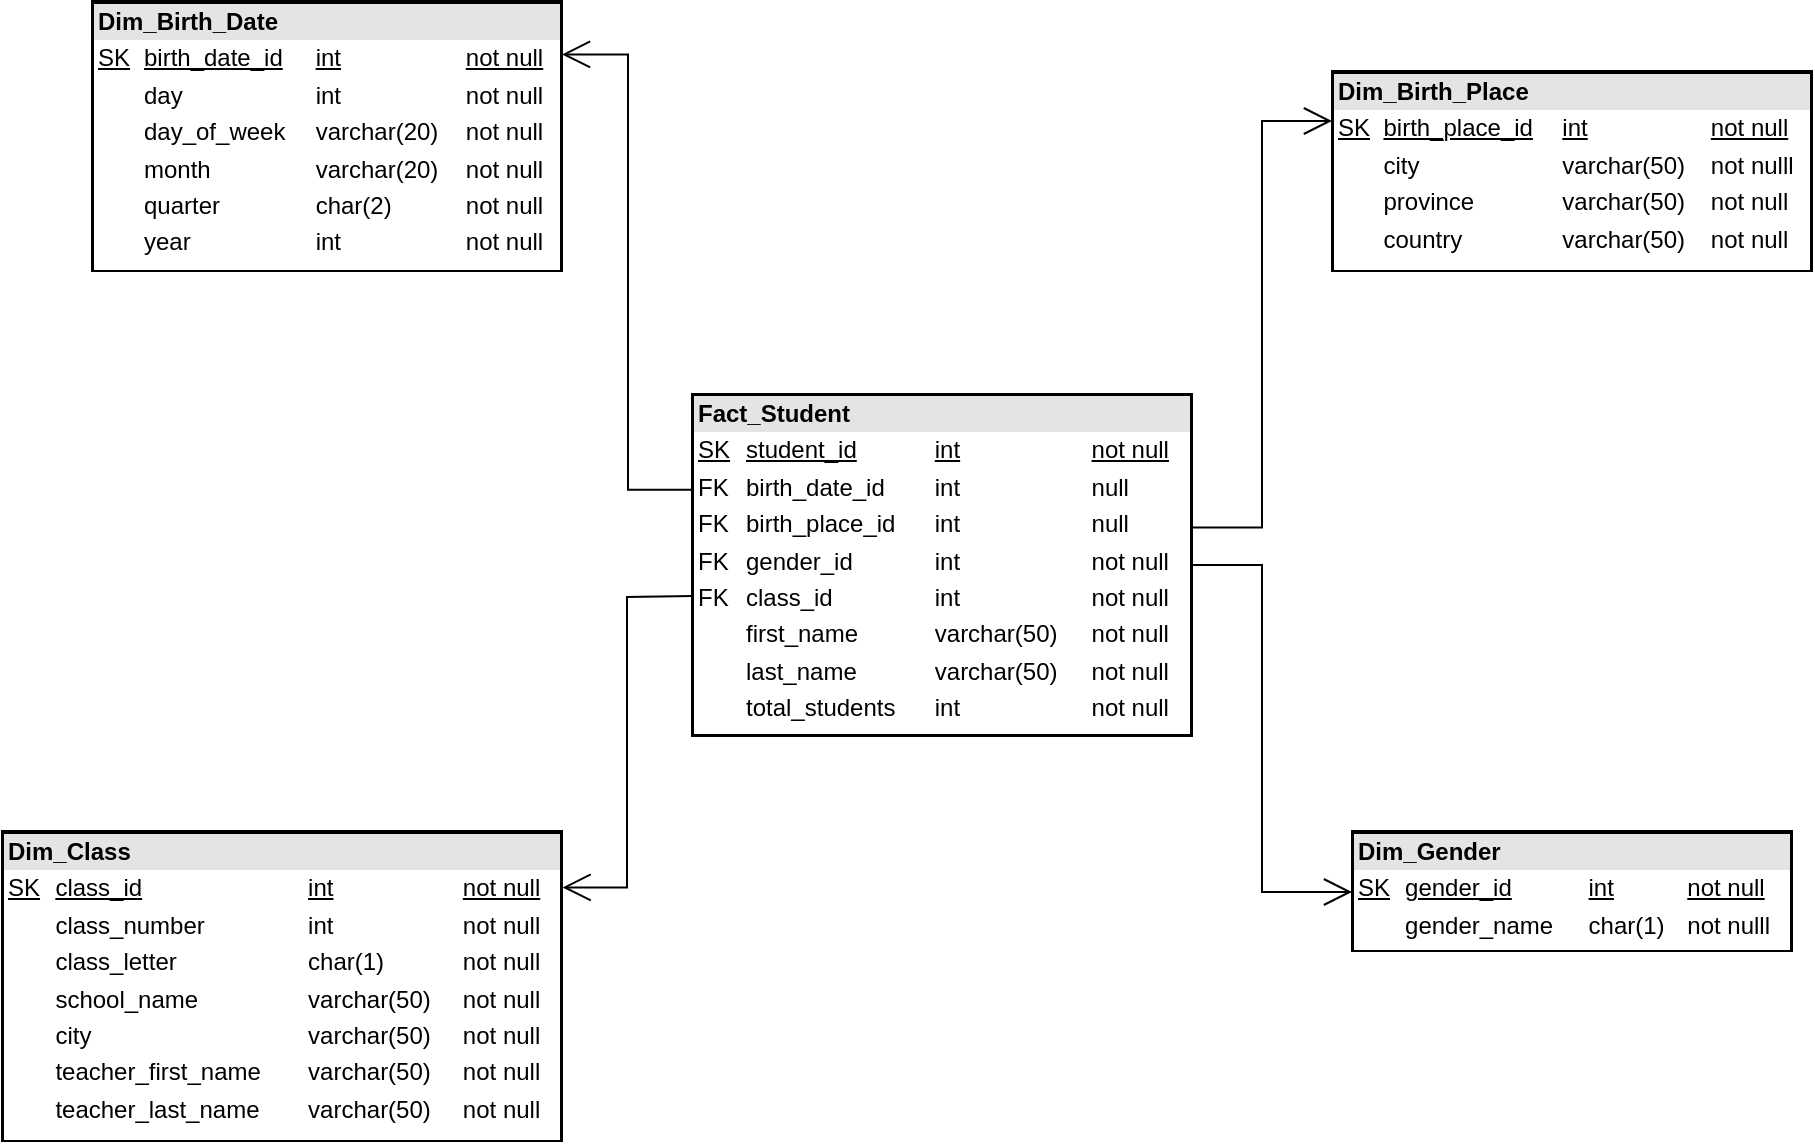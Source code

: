 <mxfile version="20.5.1" type="device"><diagram id="AXRmiALY-gt5mDKcBv-0" name="Page-1"><mxGraphModel dx="1582" dy="900" grid="1" gridSize="10" guides="1" tooltips="1" connect="1" arrows="1" fold="1" page="1" pageScale="1" pageWidth="1654" pageHeight="1169" math="0" shadow="0"><root><mxCell id="0"/><mxCell id="1" parent="0"/><mxCell id="ki9BYNhn9SuxBnhGX2t7-8" value="&lt;div style=&quot;box-sizing:border-box;width:100%;background:#e4e4e4;padding:2px;&quot;&gt;&lt;b&gt;Fact_Student&lt;/b&gt;&lt;br&gt;&lt;/div&gt;&lt;table style=&quot;width:100%;font-size:1em;&quot; cellspacing=&quot;0&quot; cellpadding=&quot;2&quot;&gt;&lt;tbody&gt;&lt;tr&gt;&lt;td&gt;&lt;u&gt;SK&lt;/u&gt;&lt;/td&gt;&lt;td&gt;&lt;u&gt;student_id&lt;/u&gt;&lt;/td&gt;&lt;td&gt;&lt;u&gt;int&lt;br&gt;&lt;/u&gt;&lt;/td&gt;&lt;td&gt;&lt;u&gt;not null&lt;/u&gt;&lt;br&gt;&lt;/td&gt;&lt;/tr&gt;&lt;tr&gt;&lt;td&gt;FK&lt;br&gt;&lt;/td&gt;&lt;td&gt;birth_date_id&lt;br&gt;&lt;/td&gt;&lt;td&gt;int&lt;br&gt;&lt;/td&gt;&lt;td&gt;null&lt;br&gt;&lt;/td&gt;&lt;/tr&gt;&lt;tr&gt;&lt;td&gt;FK&lt;br&gt;&lt;/td&gt;&lt;td&gt;birth_place_id&lt;br&gt;&lt;/td&gt;&lt;td&gt;int&lt;br&gt;&lt;/td&gt;&lt;td&gt;null&lt;br&gt;&lt;/td&gt;&lt;/tr&gt;&lt;tr&gt;&lt;td&gt;FK&lt;br&gt;&lt;/td&gt;&lt;td&gt;gender_id&lt;br&gt;&lt;/td&gt;&lt;td&gt;int&lt;br&gt;&lt;/td&gt;&lt;td&gt;not null&lt;br&gt;&lt;/td&gt;&lt;/tr&gt;&lt;tr&gt;&lt;td&gt;FK&lt;br&gt;&lt;/td&gt;&lt;td&gt;class_id&lt;br&gt;&lt;/td&gt;&lt;td&gt;int&lt;br&gt;&lt;/td&gt;&lt;td&gt;not null&lt;br&gt;&lt;/td&gt;&lt;/tr&gt;&lt;tr&gt;&lt;td&gt;&lt;br&gt;&lt;/td&gt;&lt;td&gt;first_name&lt;br&gt;&lt;/td&gt;&lt;td&gt;varchar(50)&lt;br&gt;&lt;/td&gt;&lt;td&gt;not null&lt;br&gt;&lt;/td&gt;&lt;/tr&gt;&lt;tr&gt;&lt;td&gt;&lt;br&gt;&lt;/td&gt;&lt;td&gt;last_name&lt;br&gt;&lt;/td&gt;&lt;td&gt;varchar(50)&lt;br&gt;&lt;/td&gt;&lt;td&gt;not null&lt;br&gt;&lt;/td&gt;&lt;/tr&gt;&lt;tr&gt;&lt;td&gt;&lt;br&gt;&lt;/td&gt;&lt;td&gt;total_students&lt;br&gt;&lt;/td&gt;&lt;td&gt;int&lt;br&gt;&lt;/td&gt;&lt;td&gt;not null&lt;br&gt;&lt;/td&gt;&lt;/tr&gt;&lt;/tbody&gt;&lt;/table&gt;" style="verticalAlign=top;align=left;overflow=fill;html=1;labelBorderColor=default;" parent="1" vertex="1"><mxGeometry x="670" y="449" width="250" height="171" as="geometry"/></mxCell><mxCell id="ki9BYNhn9SuxBnhGX2t7-9" value="&lt;div style=&quot;box-sizing:border-box;width:100%;background:#e4e4e4;padding:2px;&quot;&gt;&lt;b&gt;Dim_Birth_Date&lt;/b&gt;&lt;br&gt;&lt;/div&gt;&lt;table style=&quot;width:100%;font-size:1em;&quot; cellspacing=&quot;0&quot; cellpadding=&quot;2&quot;&gt;&lt;tbody&gt;&lt;tr&gt;&lt;td&gt;&lt;u&gt;SK&lt;/u&gt;&lt;/td&gt;&lt;td&gt;&lt;u&gt;birth_date_id&lt;/u&gt;&lt;/td&gt;&lt;td&gt;&lt;u&gt;int&lt;br&gt;&lt;/u&gt;&lt;/td&gt;&lt;td&gt;&lt;u&gt;not null&lt;br&gt;&lt;/u&gt;&lt;/td&gt;&lt;/tr&gt;&lt;tr&gt;&lt;td&gt;&lt;br&gt;&lt;/td&gt;&lt;td&gt;day&lt;br&gt;&lt;/td&gt;&lt;td&gt;int&lt;br&gt;&lt;/td&gt;&lt;td&gt;not null&lt;br&gt;&lt;/td&gt;&lt;/tr&gt;&lt;tr&gt;&lt;td&gt;&lt;br&gt;&lt;/td&gt;&lt;td&gt;day_of_week&lt;br&gt;&lt;/td&gt;&lt;td&gt;varchar(20)&lt;br&gt;&lt;/td&gt;&lt;td&gt;not null&lt;br&gt;&lt;/td&gt;&lt;/tr&gt;&lt;tr&gt;&lt;td&gt;&lt;br&gt;&lt;/td&gt;&lt;td&gt;month&lt;br&gt;&lt;/td&gt;&lt;td&gt;varchar(20)&lt;br&gt;&lt;/td&gt;&lt;td&gt;not null&lt;br&gt;&lt;/td&gt;&lt;/tr&gt;&lt;tr&gt;&lt;td&gt;&lt;br&gt;&lt;/td&gt;&lt;td&gt;quarter&lt;br&gt;&lt;/td&gt;&lt;td&gt;char(2)&lt;br&gt;&lt;/td&gt;&lt;td&gt;not null&lt;br&gt;&lt;/td&gt;&lt;/tr&gt;&lt;tr&gt;&lt;td&gt;&lt;br&gt;&lt;/td&gt;&lt;td&gt;year&lt;br&gt;&lt;/td&gt;&lt;td&gt;int&lt;br&gt;&lt;/td&gt;&lt;td&gt;not null&lt;br&gt;&lt;/td&gt;&lt;/tr&gt;&lt;/tbody&gt;&lt;/table&gt;" style="verticalAlign=top;align=left;overflow=fill;html=1;labelBorderColor=default;" parent="1" vertex="1"><mxGeometry x="370" y="252.5" width="235" height="135" as="geometry"/></mxCell><mxCell id="ki9BYNhn9SuxBnhGX2t7-15" value="&lt;div style=&quot;box-sizing:border-box;width:100%;background:#e4e4e4;padding:2px;&quot;&gt;&lt;b&gt;Dim_Birth_Place&lt;/b&gt;&lt;br&gt;&lt;/div&gt;&lt;table style=&quot;width:100%;font-size:1em;&quot; cellspacing=&quot;0&quot; cellpadding=&quot;2&quot;&gt;&lt;tbody&gt;&lt;tr&gt;&lt;td&gt;&lt;u&gt;SK&lt;/u&gt;&lt;/td&gt;&lt;td&gt;&lt;u&gt;birth_place_id&lt;/u&gt;&lt;/td&gt;&lt;td&gt;&lt;u&gt;int&lt;br&gt;&lt;/u&gt;&lt;/td&gt;&lt;td&gt;&lt;u&gt;not null&lt;/u&gt;&lt;br&gt;&lt;/td&gt;&lt;/tr&gt;&lt;tr&gt;&lt;td&gt;&lt;br&gt;&lt;/td&gt;&lt;td&gt;city&lt;br&gt;&lt;/td&gt;&lt;td&gt;varchar(50)&lt;br&gt;&lt;/td&gt;&lt;td&gt;not nulll&lt;br&gt;&lt;/td&gt;&lt;/tr&gt;&lt;tr&gt;&lt;td&gt;&lt;br&gt;&lt;/td&gt;&lt;td&gt;province&lt;br&gt;&lt;/td&gt;&lt;td&gt;varchar(50)&lt;br&gt;&lt;/td&gt;&lt;td&gt;not null&lt;br&gt;&lt;/td&gt;&lt;/tr&gt;&lt;tr&gt;&lt;td&gt;&lt;br&gt;&lt;/td&gt;&lt;td&gt;country&lt;br&gt;&lt;/td&gt;&lt;td&gt;varchar(50)&lt;br&gt;&lt;/td&gt;&lt;td&gt;not null&lt;br&gt;&lt;/td&gt;&lt;/tr&gt;&lt;/tbody&gt;&lt;/table&gt;" style="verticalAlign=top;align=left;overflow=fill;html=1;labelBorderColor=default;" parent="1" vertex="1"><mxGeometry x="990" y="287.5" width="240" height="100" as="geometry"/></mxCell><mxCell id="fLR4z99wNIZFFnILV1dc-1" value="&lt;div style=&quot;box-sizing:border-box;width:100%;background:#e4e4e4;padding:2px;&quot;&gt;&lt;b&gt;Dim_Class&lt;/b&gt;&lt;br&gt;&lt;/div&gt;&lt;table style=&quot;width:100%;font-size:1em;&quot; cellspacing=&quot;0&quot; cellpadding=&quot;2&quot;&gt;&lt;tbody&gt;&lt;tr&gt;&lt;td&gt;&lt;u&gt;SK&lt;/u&gt;&lt;/td&gt;&lt;td&gt;&lt;u&gt;class_id&lt;/u&gt;&lt;/td&gt;&lt;td&gt;&lt;u&gt;int&lt;br&gt;&lt;/u&gt;&lt;/td&gt;&lt;td&gt;&lt;u&gt;not null&lt;/u&gt;&lt;br&gt;&lt;/td&gt;&lt;/tr&gt;&lt;tr&gt;&lt;td&gt;&lt;br&gt;&lt;/td&gt;&lt;td&gt;class_number&lt;br&gt;&lt;/td&gt;&lt;td&gt;int&lt;br&gt;&lt;/td&gt;&lt;td&gt;not null&lt;br&gt;&lt;/td&gt;&lt;/tr&gt;&lt;tr&gt;&lt;td&gt;&lt;br&gt;&lt;/td&gt;&lt;td&gt;class_letter&lt;br&gt;&lt;/td&gt;&lt;td&gt;char(1)&lt;br&gt;&lt;/td&gt;&lt;td&gt;not null&lt;br&gt;&lt;/td&gt;&lt;/tr&gt;&lt;tr&gt;&lt;td&gt;&lt;br&gt;&lt;/td&gt;&lt;td&gt;school_name&lt;/td&gt;&lt;td&gt;varchar(50)&lt;br&gt;&lt;/td&gt;&lt;td&gt;not null&lt;br&gt;&lt;/td&gt;&lt;/tr&gt;&lt;tr&gt;&lt;td&gt;&lt;br&gt;&lt;/td&gt;&lt;td&gt;city&lt;br&gt;&lt;/td&gt;&lt;td&gt;varchar(50)&lt;br&gt;&lt;/td&gt;&lt;td&gt;not null&lt;br&gt;&lt;/td&gt;&lt;/tr&gt;&lt;tr&gt;&lt;td&gt;&lt;br&gt;&lt;/td&gt;&lt;td&gt;teacher_first_name&lt;br&gt;&lt;/td&gt;&lt;td&gt;varchar(50)&lt;br&gt;&lt;/td&gt;&lt;td&gt;not null&lt;br&gt;&lt;/td&gt;&lt;/tr&gt;&lt;tr&gt;&lt;td&gt;&lt;br&gt;&lt;/td&gt;&lt;td&gt;teacher_last_name&lt;br&gt;&lt;/td&gt;&lt;td&gt;varchar(50)&lt;br&gt;&lt;/td&gt;&lt;td&gt;not null&lt;br&gt;&lt;/td&gt;&lt;/tr&gt;&lt;/tbody&gt;&lt;/table&gt;" style="verticalAlign=top;align=left;overflow=fill;html=1;labelBorderColor=default;" parent="1" vertex="1"><mxGeometry x="325" y="667.5" width="280" height="155" as="geometry"/></mxCell><mxCell id="fLR4z99wNIZFFnILV1dc-8" value="" style="endArrow=open;endFill=0;endSize=12;html=1;rounded=0;entryX=0;entryY=0.25;entryDx=0;entryDy=0;exitX=0.999;exitY=0.39;exitDx=0;exitDy=0;exitPerimeter=0;edgeStyle=orthogonalEdgeStyle;" parent="1" source="ki9BYNhn9SuxBnhGX2t7-8" target="ki9BYNhn9SuxBnhGX2t7-15" edge="1"><mxGeometry width="160" relative="1" as="geometry"><mxPoint x="940.0" y="563.536" as="sourcePoint"/><mxPoint x="1018.8" y="480.0" as="targetPoint"/></mxGeometry></mxCell><mxCell id="fLR4z99wNIZFFnILV1dc-10" value="" style="endArrow=open;endFill=0;endSize=12;html=1;rounded=0;edgeStyle=orthogonalEdgeStyle;entryX=1.001;entryY=0.182;entryDx=0;entryDy=0;entryPerimeter=0;" parent="1" target="fLR4z99wNIZFFnILV1dc-1" edge="1"><mxGeometry width="160" relative="1" as="geometry"><mxPoint x="670" y="550" as="sourcePoint"/><mxPoint x="620" y="620" as="targetPoint"/></mxGeometry></mxCell><mxCell id="fLR4z99wNIZFFnILV1dc-13" value="" style="endArrow=open;endFill=0;endSize=12;html=1;rounded=0;edgeStyle=orthogonalEdgeStyle;entryX=1;entryY=0.198;entryDx=0;entryDy=0;entryPerimeter=0;exitX=-0.001;exitY=0.28;exitDx=0;exitDy=0;exitPerimeter=0;" parent="1" source="ki9BYNhn9SuxBnhGX2t7-8" target="ki9BYNhn9SuxBnhGX2t7-9" edge="1"><mxGeometry width="160" relative="1" as="geometry"><mxPoint x="668" y="491.75" as="sourcePoint"/><mxPoint x="603" y="279.5" as="targetPoint"/><Array as="points"><mxPoint x="638" y="497"/><mxPoint x="638" y="279"/></Array></mxGeometry></mxCell><mxCell id="fLR4z99wNIZFFnILV1dc-18" value="" style="endArrow=open;endFill=0;endSize=12;html=1;rounded=0;edgeStyle=orthogonalEdgeStyle;exitX=1;exitY=0.5;exitDx=0;exitDy=0;entryX=0;entryY=0.5;entryDx=0;entryDy=0;" parent="1" source="ki9BYNhn9SuxBnhGX2t7-8" target="m0hK6YcwahdPXXsIWW7B-1" edge="1"><mxGeometry width="160" relative="1" as="geometry"><mxPoint x="935.0" y="534.5" as="sourcePoint"/><mxPoint x="920" y="720" as="targetPoint"/><Array as="points"><mxPoint x="955" y="534"/><mxPoint x="955" y="698"/><mxPoint x="1000" y="698"/></Array></mxGeometry></mxCell><mxCell id="m0hK6YcwahdPXXsIWW7B-1" value="&lt;div style=&quot;box-sizing:border-box;width:100%;background:#e4e4e4;padding:2px;&quot;&gt;&lt;b&gt;Dim_Gender&lt;/b&gt;&lt;br&gt;&lt;/div&gt;&lt;table style=&quot;width:100%;font-size:1em;&quot; cellspacing=&quot;0&quot; cellpadding=&quot;2&quot;&gt;&lt;tbody&gt;&lt;tr&gt;&lt;td&gt;&lt;u&gt;SK&lt;/u&gt;&lt;/td&gt;&lt;td&gt;&lt;u&gt;gender_id&lt;/u&gt;&lt;/td&gt;&lt;td&gt;&lt;u&gt;int&lt;br&gt;&lt;/u&gt;&lt;/td&gt;&lt;td&gt;&lt;u&gt;not null&lt;/u&gt;&lt;br&gt;&lt;/td&gt;&lt;/tr&gt;&lt;tr&gt;&lt;td&gt;&lt;br&gt;&lt;/td&gt;&lt;td&gt;gender_name&lt;br&gt;&lt;/td&gt;&lt;td&gt;char(1)&lt;br&gt;&lt;/td&gt;&lt;td&gt;not nulll&lt;br&gt;&lt;/td&gt;&lt;/tr&gt;&lt;/tbody&gt;&lt;/table&gt;" style="verticalAlign=top;align=left;overflow=fill;html=1;labelBorderColor=default;" parent="1" vertex="1"><mxGeometry x="1000" y="667.5" width="220" height="60" as="geometry"/></mxCell></root></mxGraphModel></diagram></mxfile>